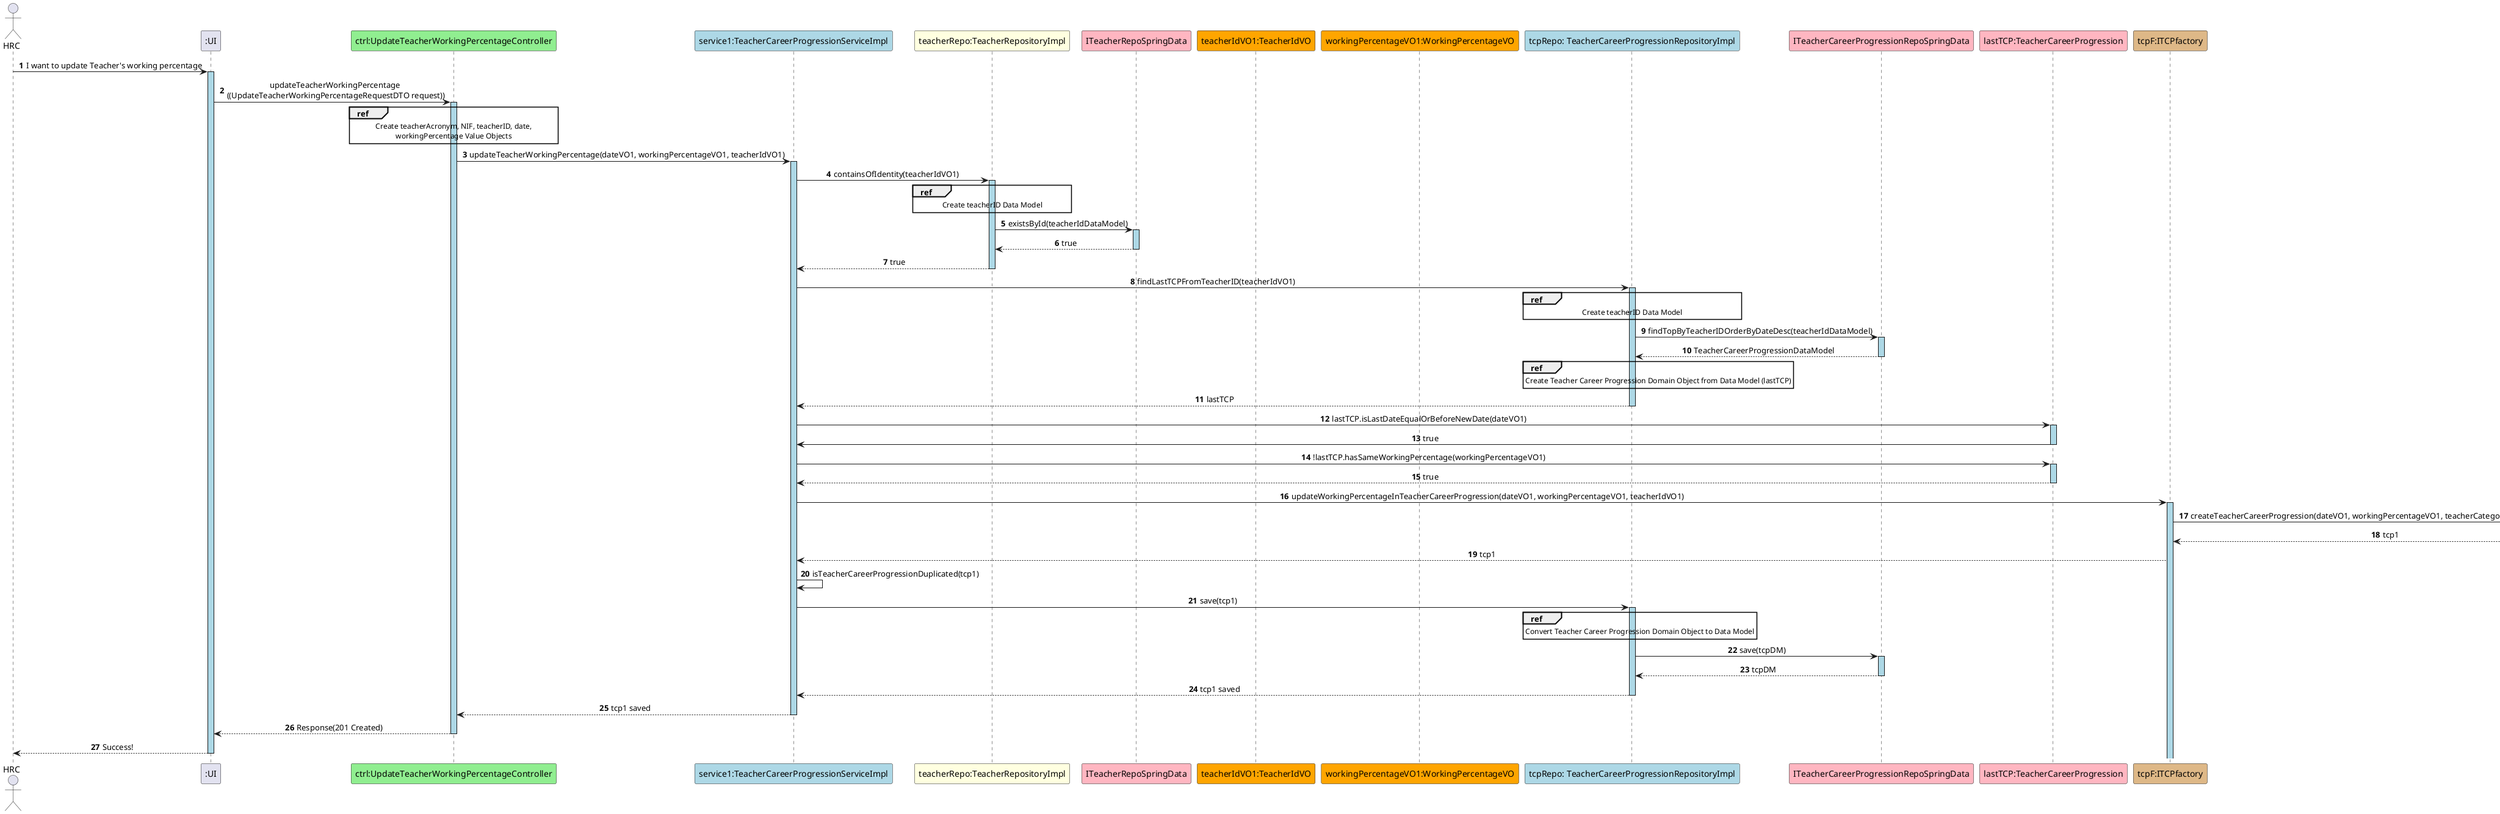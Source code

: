 @startuml UpdateTeacherWorkingPercentage_Main
skinparam sequenceMessageAlign center
skinparam sequenceLifeLineBackgroundColor lightblue
autonumber

actor HRC
participant ":UI" as UI
participant "ctrl:UpdateTeacherWorkingPercentageController" as Controller #lightgreen
participant "service1:TeacherCareerProgressionServiceImpl" as service #lightblue
participant "teacherRepo:TeacherRepositoryImpl" as TRepo #lightyellow
participant "ITeacherRepoSpringData" as teacherSpringData #lightpink
participant "teacherIdVO1:TeacherIdVO" as teacherIdVO1 #orange
participant "workingPercentageVO1:WorkingPercentageVO" as wpVO1 #orange
participant "tcpRepo: TeacherCareerProgressionRepositoryImpl" as TCPRepo #lightblue
participant "ITeacherCareerProgressionRepoSpringData" as TCPRepoSpringData #lightpink
participant "lastTCP:TeacherCareerProgression" as TCP #lightpink
participant "tcpF:ITCPfactory" as TCPf #burlywood
participant "tcp1:TeacherCareerProgression" as TCP1

HRC -> UI : I want to update Teacher's working percentage
activate UI
UI -> Controller : updateTeacherWorkingPercentage \n((UpdateTeacherWorkingPercentageRequestDTO request))
activate Controller

ref over Controller
    Create teacherAcronym, NIF, teacherID, date,
    workingPercentage Value Objects
end ref

Controller -> service : updateTeacherWorkingPercentage(dateVO1, workingPercentageVO1, teacherIdVO1)
activate service

service -> TRepo : containsOfIdentity(teacherIdVO1)
activate TRepo

ref over TRepo
    Create teacherID Data Model
end ref

TRepo -> teacherSpringData : existsById(teacherIdDataModel)
activate teacherSpringData
teacherSpringData --> TRepo : true
deactivate teacherSpringData

TRepo --> service : true
deactivate TRepo

service -> TCPRepo : findLastTCPFromTeacherID(teacherIdVO1)
activate TCPRepo

ref over TCPRepo
    Create teacherID Data Model
end ref

TCPRepo -> TCPRepoSpringData : findTopByTeacherIDOrderByDateDesc(teacherIdDataModel)
activate TCPRepoSpringData
TCPRepoSpringData --> TCPRepo : TeacherCareerProgressionDataModel
deactivate TCPRepoSpringData

ref over TCPRepo
    Create Teacher Career Progression Domain Object from Data Model (lastTCP)
end ref

TCPRepo --> service : lastTCP
deactivate TCPRepo

service -> TCP : lastTCP.isLastDateEqualOrBeforeNewDate(dateVO1)
activate TCP
TCP -> service : true
deactivate TCP


service -> TCP : !lastTCP.hasSameWorkingPercentage(workingPercentageVO1)
activate TCP
TCP --> service : true
deactivate TCP

service -> TCPf : updateWorkingPercentageInTeacherCareerProgression(dateVO1, workingPercentageVO1, teacherIdVO1)
deactivate TCPRepo
activate TCPf

TCPf -> TCP1 : createTeacherCareerProgression(dateVO1, workingPercentageVO1, teacherCategoryIdVO1, teacherIdVO1)
activate TCP1
TCP1 --> TCPf : tcp1
deactivate TCP1
TCPf --> service : tcp1

service -> service : isTeacherCareerProgressionDuplicated(tcp1)

service -> TCPRepo: save(tcp1)
activate TCPRepo

ref over TCPRepo
    Convert Teacher Career Progression Domain Object to Data Model
end ref

TCPRepo -> TCPRepoSpringData : save(tcpDM)
activate TCPRepoSpringData
TCPRepoSpringData --> TCPRepo : tcpDM
deactivate TCPRepoSpringData

TCPRepo --> service : tcp1 saved
deactivate TCPRepo

service --> Controller : tcp1 saved
deactivate service

Controller --> UI : Response(201 Created)
deactivate Controller

UI --> HRC : Success!
deactivate UI
deactivate HRC

@enduml
